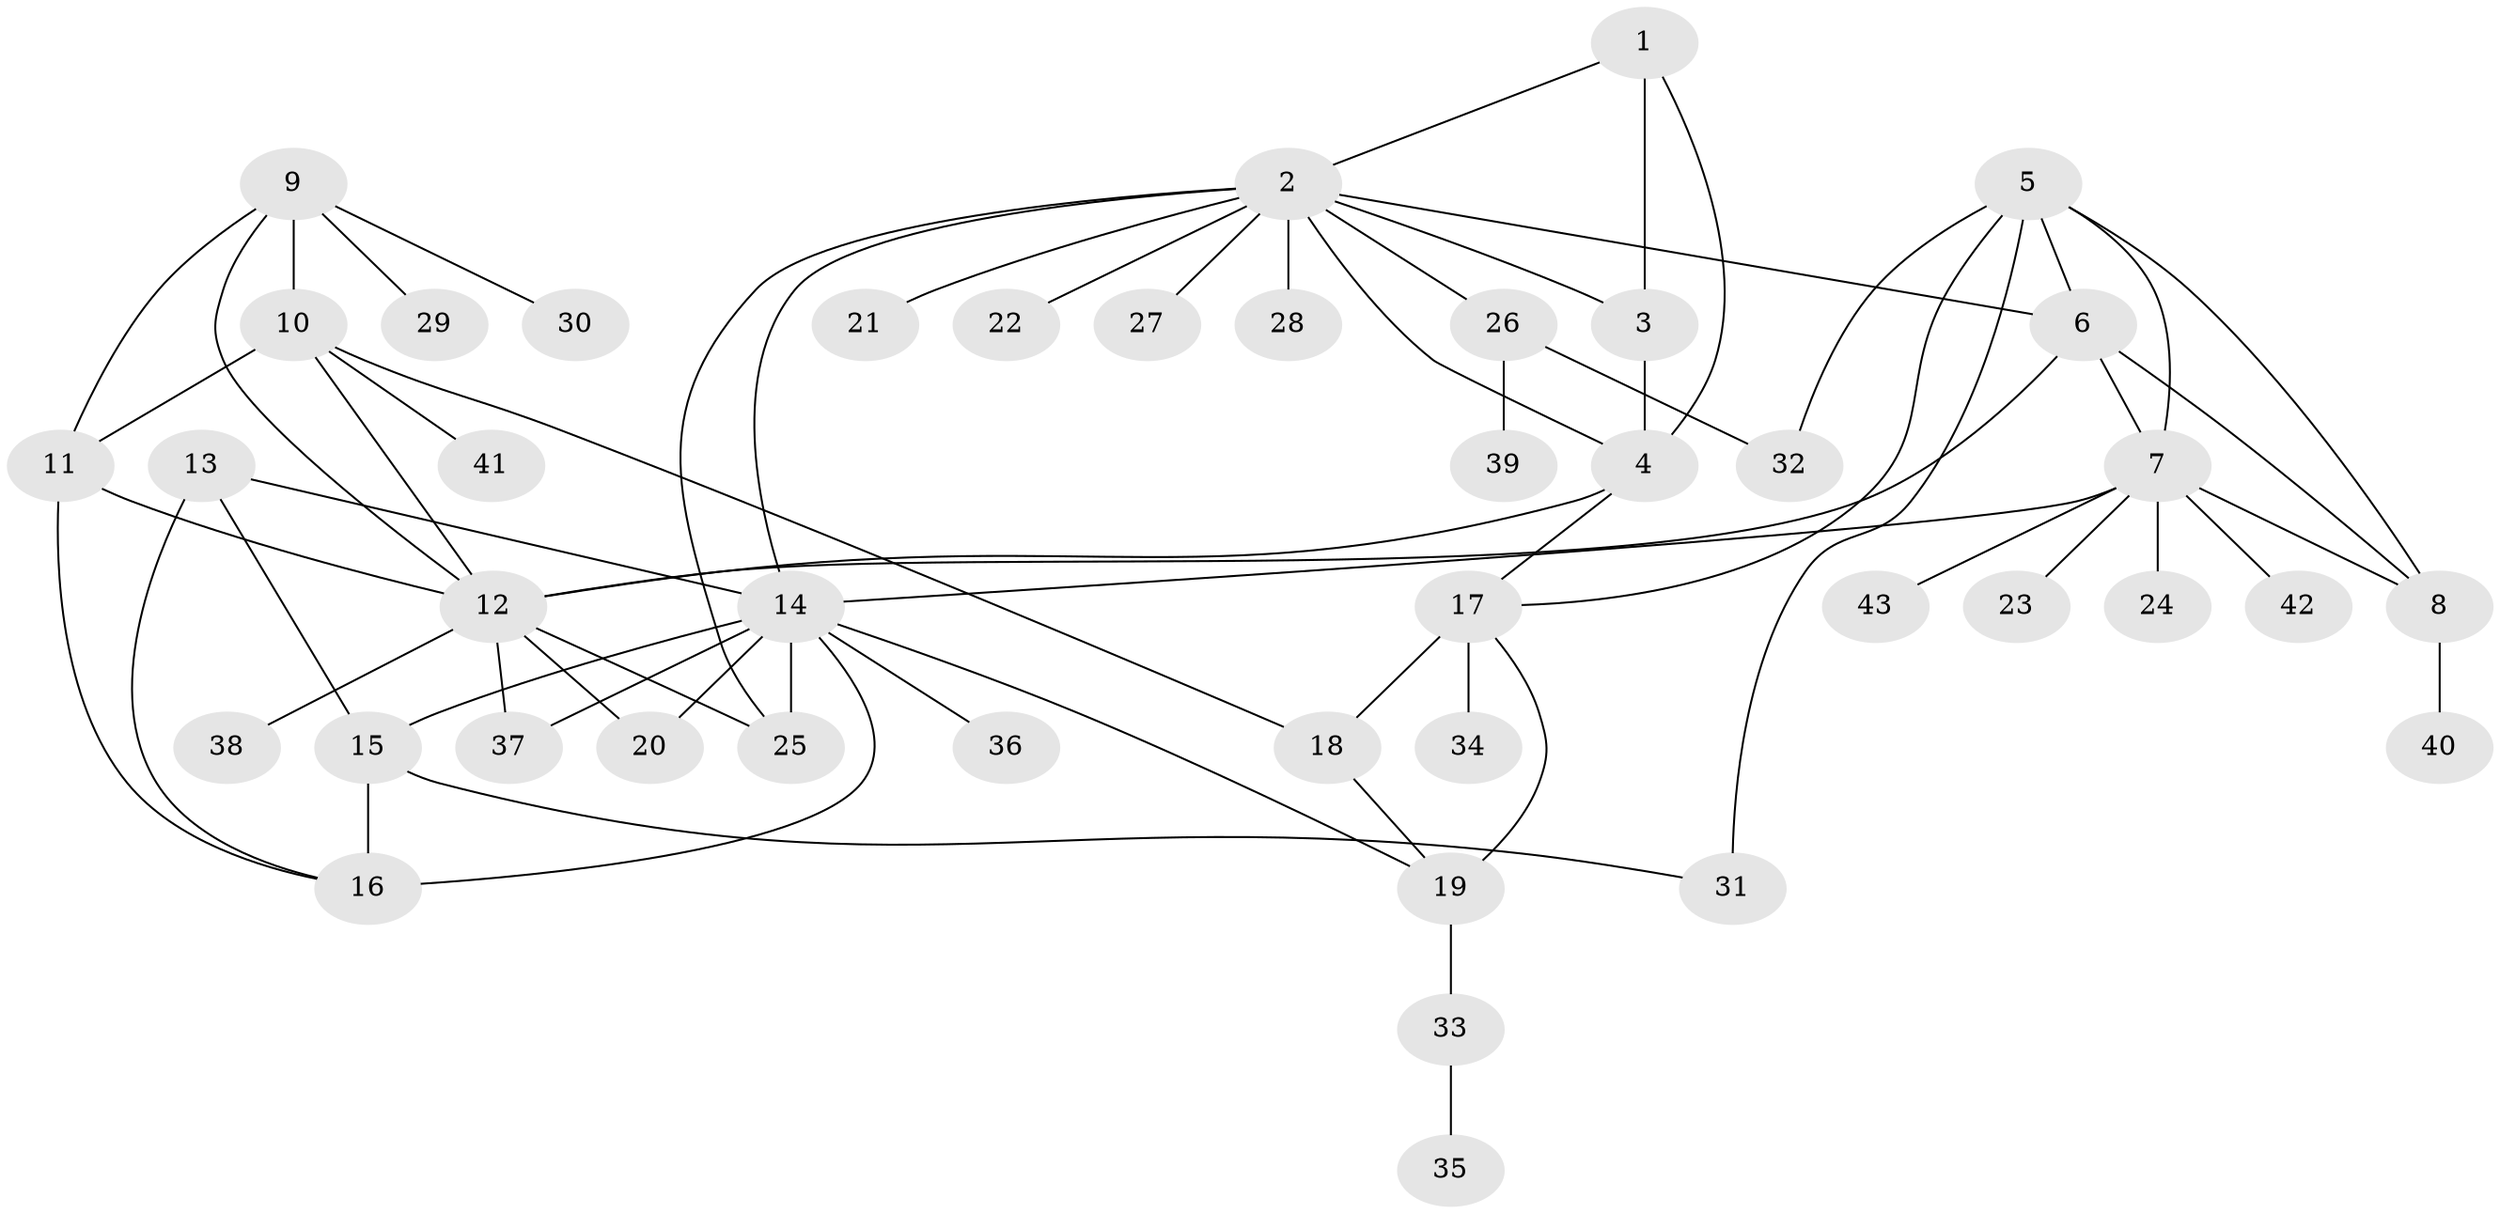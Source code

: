 // original degree distribution, {4: 0.08333333333333333, 14: 0.011904761904761904, 3: 0.047619047619047616, 9: 0.023809523809523808, 7: 0.047619047619047616, 6: 0.03571428571428571, 11: 0.023809523809523808, 5: 0.011904761904761904, 2: 0.17857142857142858, 1: 0.5357142857142857}
// Generated by graph-tools (version 1.1) at 2025/52/03/04/25 22:52:49]
// undirected, 43 vertices, 67 edges
graph export_dot {
  node [color=gray90,style=filled];
  1;
  2;
  3;
  4;
  5;
  6;
  7;
  8;
  9;
  10;
  11;
  12;
  13;
  14;
  15;
  16;
  17;
  18;
  19;
  20;
  21;
  22;
  23;
  24;
  25;
  26;
  27;
  28;
  29;
  30;
  31;
  32;
  33;
  34;
  35;
  36;
  37;
  38;
  39;
  40;
  41;
  42;
  43;
  1 -- 2 [weight=1.0];
  1 -- 3 [weight=1.0];
  1 -- 4 [weight=1.0];
  2 -- 3 [weight=1.0];
  2 -- 4 [weight=1.0];
  2 -- 6 [weight=1.0];
  2 -- 14 [weight=1.0];
  2 -- 21 [weight=1.0];
  2 -- 22 [weight=1.0];
  2 -- 25 [weight=1.0];
  2 -- 26 [weight=1.0];
  2 -- 27 [weight=1.0];
  2 -- 28 [weight=3.0];
  3 -- 4 [weight=4.0];
  4 -- 12 [weight=1.0];
  4 -- 17 [weight=1.0];
  5 -- 6 [weight=1.0];
  5 -- 7 [weight=1.0];
  5 -- 8 [weight=1.0];
  5 -- 17 [weight=1.0];
  5 -- 31 [weight=1.0];
  5 -- 32 [weight=1.0];
  6 -- 7 [weight=1.0];
  6 -- 8 [weight=2.0];
  6 -- 12 [weight=1.0];
  7 -- 8 [weight=1.0];
  7 -- 14 [weight=1.0];
  7 -- 23 [weight=1.0];
  7 -- 24 [weight=1.0];
  7 -- 42 [weight=1.0];
  7 -- 43 [weight=1.0];
  8 -- 40 [weight=1.0];
  9 -- 10 [weight=1.0];
  9 -- 11 [weight=1.0];
  9 -- 12 [weight=1.0];
  9 -- 29 [weight=1.0];
  9 -- 30 [weight=1.0];
  10 -- 11 [weight=1.0];
  10 -- 12 [weight=1.0];
  10 -- 18 [weight=1.0];
  10 -- 41 [weight=1.0];
  11 -- 12 [weight=2.0];
  11 -- 16 [weight=1.0];
  12 -- 20 [weight=1.0];
  12 -- 25 [weight=1.0];
  12 -- 37 [weight=1.0];
  12 -- 38 [weight=1.0];
  13 -- 14 [weight=1.0];
  13 -- 15 [weight=1.0];
  13 -- 16 [weight=1.0];
  14 -- 15 [weight=1.0];
  14 -- 16 [weight=1.0];
  14 -- 19 [weight=1.0];
  14 -- 20 [weight=1.0];
  14 -- 25 [weight=1.0];
  14 -- 36 [weight=1.0];
  14 -- 37 [weight=1.0];
  15 -- 16 [weight=3.0];
  15 -- 31 [weight=1.0];
  17 -- 18 [weight=4.0];
  17 -- 19 [weight=2.0];
  17 -- 34 [weight=1.0];
  18 -- 19 [weight=1.0];
  19 -- 33 [weight=1.0];
  26 -- 32 [weight=1.0];
  26 -- 39 [weight=1.0];
  33 -- 35 [weight=1.0];
}
